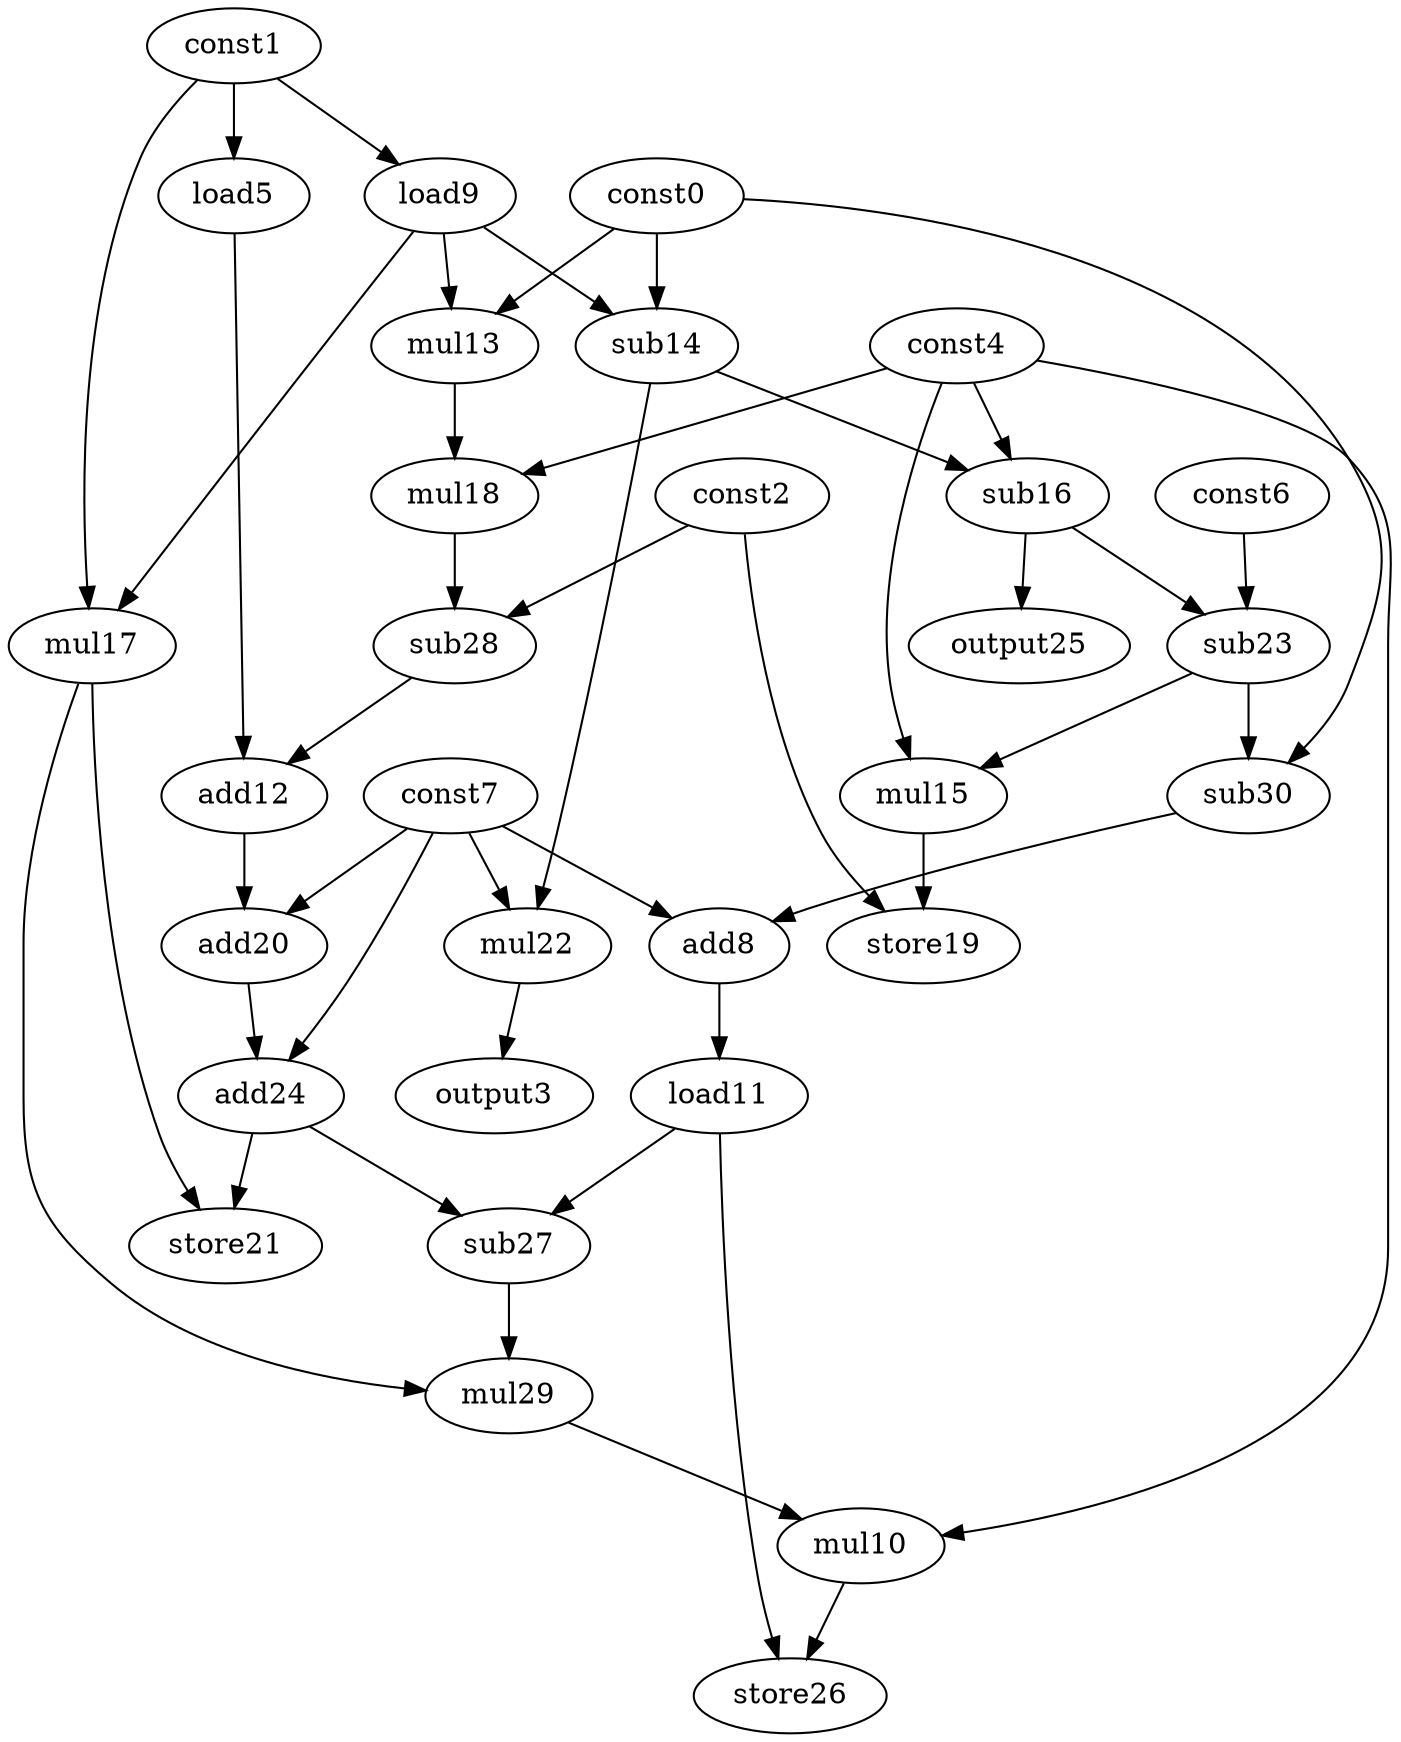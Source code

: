 digraph G { 
const0[opcode=const]; 
const1[opcode=const]; 
const2[opcode=const]; 
output3[opcode=output]; 
const4[opcode=const]; 
load5[opcode=load]; 
const6[opcode=const]; 
const7[opcode=const]; 
add8[opcode=add]; 
load9[opcode=load]; 
mul10[opcode=mul]; 
load11[opcode=load]; 
add12[opcode=add]; 
mul13[opcode=mul]; 
sub14[opcode=sub]; 
mul15[opcode=mul]; 
sub16[opcode=sub]; 
mul17[opcode=mul]; 
mul18[opcode=mul]; 
store19[opcode=store]; 
add20[opcode=add]; 
store21[opcode=store]; 
mul22[opcode=mul]; 
sub23[opcode=sub]; 
add24[opcode=add]; 
output25[opcode=output]; 
store26[opcode=store]; 
sub27[opcode=sub]; 
sub28[opcode=sub]; 
mul29[opcode=mul]; 
sub30[opcode=sub]; 
const1->load5[operand=0];
const1->load9[operand=0];
const0->mul13[operand=0];
load9->mul13[operand=1];
const0->sub14[operand=0];
load9->sub14[operand=1];
const1->mul17[operand=0];
load9->mul17[operand=1];
const4->sub16[operand=0];
sub14->sub16[operand=1];
const4->mul18[operand=0];
mul13->mul18[operand=1];
sub14->mul22[operand=0];
const7->mul22[operand=1];
mul22->output3[operand=0];
sub16->sub23[operand=0];
const6->sub23[operand=1];
sub16->output25[operand=0];
mul18->sub28[operand=0];
const2->sub28[operand=1];
sub28->add12[operand=0];
load5->add12[operand=1];
const4->mul15[operand=0];
sub23->mul15[operand=1];
const0->sub30[operand=0];
sub23->sub30[operand=1];
sub30->add8[operand=0];
const7->add8[operand=1];
const2->store19[operand=0];
mul15->store19[operand=1];
add12->add20[operand=0];
const7->add20[operand=1];
add8->load11[operand=0];
add20->add24[operand=0];
const7->add24[operand=1];
add24->store21[operand=0];
mul17->store21[operand=1];
add24->sub27[operand=0];
load11->sub27[operand=1];
mul17->mul29[operand=0];
sub27->mul29[operand=1];
const4->mul10[operand=0];
mul29->mul10[operand=1];
mul10->store26[operand=0];
load11->store26[operand=1];
}
